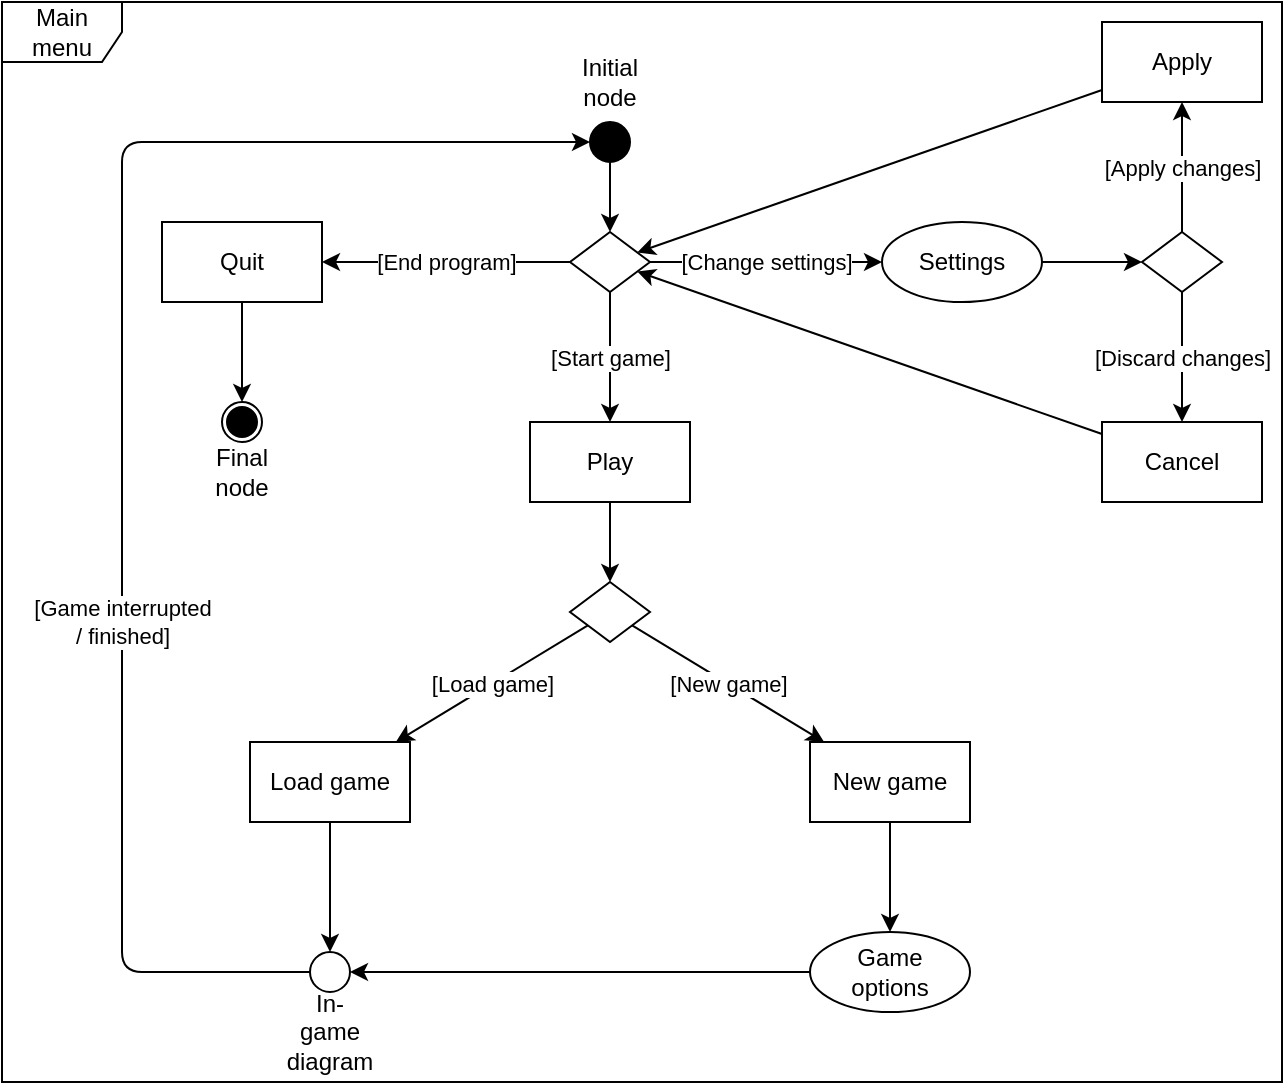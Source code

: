 <mxfile version="14.4.3" type="github">
  <diagram id="mdJYrIpHJk4FUQfbCPtG" name="Page-1">
    <mxGraphModel dx="1186" dy="706" grid="1" gridSize="10" guides="1" tooltips="1" connect="1" arrows="1" fold="1" page="1" pageScale="1" pageWidth="827" pageHeight="1169" math="0" shadow="0">
      <root>
        <mxCell id="0" />
        <mxCell id="1" parent="0" />
        <mxCell id="dOzwPy3t-3OWGlCS2lwr-1" value="Main menu" style="shape=umlFrame;whiteSpace=wrap;html=1;" vertex="1" parent="1">
          <mxGeometry x="120" y="30" width="640" height="540" as="geometry" />
        </mxCell>
        <mxCell id="dOzwPy3t-3OWGlCS2lwr-2" value="" style="ellipse;whiteSpace=wrap;html=1;aspect=fixed;fillColor=#000000;" vertex="1" parent="1">
          <mxGeometry x="414" y="90" width="20" height="20" as="geometry" />
        </mxCell>
        <mxCell id="dOzwPy3t-3OWGlCS2lwr-3" value="Initial node" style="text;html=1;strokeColor=none;fillColor=none;align=center;verticalAlign=middle;whiteSpace=wrap;rounded=0;" vertex="1" parent="1">
          <mxGeometry x="404" y="60" width="40" height="20" as="geometry" />
        </mxCell>
        <mxCell id="dOzwPy3t-3OWGlCS2lwr-4" value="[Start&amp;nbsp;game]" style="endArrow=classic;html=1;" edge="1" parent="1" source="dOzwPy3t-3OWGlCS2lwr-20" target="dOzwPy3t-3OWGlCS2lwr-6">
          <mxGeometry width="50" height="50" relative="1" as="geometry">
            <mxPoint x="394" y="410" as="sourcePoint" />
            <mxPoint x="341.826" y="245.87" as="targetPoint" />
          </mxGeometry>
        </mxCell>
        <mxCell id="dOzwPy3t-3OWGlCS2lwr-5" value="" style="rhombus;whiteSpace=wrap;html=1;" vertex="1" parent="1">
          <mxGeometry x="404" y="320" width="40" height="30" as="geometry" />
        </mxCell>
        <mxCell id="dOzwPy3t-3OWGlCS2lwr-6" value="Play" style="rounded=0;whiteSpace=wrap;html=1;" vertex="1" parent="1">
          <mxGeometry x="384" y="240" width="80" height="40" as="geometry" />
        </mxCell>
        <mxCell id="dOzwPy3t-3OWGlCS2lwr-7" value="Quit" style="rounded=0;whiteSpace=wrap;html=1;" vertex="1" parent="1">
          <mxGeometry x="200" y="140" width="80" height="40" as="geometry" />
        </mxCell>
        <mxCell id="dOzwPy3t-3OWGlCS2lwr-8" value="[Change settings]" style="endArrow=classic;html=1;" edge="1" parent="1" source="dOzwPy3t-3OWGlCS2lwr-20" target="dOzwPy3t-3OWGlCS2lwr-36">
          <mxGeometry width="50" height="50" relative="1" as="geometry">
            <mxPoint x="394" y="410" as="sourcePoint" />
            <mxPoint x="560" y="160" as="targetPoint" />
          </mxGeometry>
        </mxCell>
        <mxCell id="dOzwPy3t-3OWGlCS2lwr-9" value="[End program]" style="endArrow=classic;html=1;" edge="1" parent="1" source="dOzwPy3t-3OWGlCS2lwr-20" target="dOzwPy3t-3OWGlCS2lwr-7">
          <mxGeometry width="50" height="50" relative="1" as="geometry">
            <mxPoint x="394" y="410" as="sourcePoint" />
            <mxPoint x="444" y="360" as="targetPoint" />
          </mxGeometry>
        </mxCell>
        <mxCell id="dOzwPy3t-3OWGlCS2lwr-10" value="" style="endArrow=classic;html=1;" edge="1" parent="1" source="dOzwPy3t-3OWGlCS2lwr-6" target="dOzwPy3t-3OWGlCS2lwr-5">
          <mxGeometry width="50" height="50" relative="1" as="geometry">
            <mxPoint x="314" y="410" as="sourcePoint" />
            <mxPoint x="204" y="360" as="targetPoint" />
          </mxGeometry>
        </mxCell>
        <mxCell id="dOzwPy3t-3OWGlCS2lwr-11" value="[New game]" style="endArrow=classic;html=1;" edge="1" parent="1" source="dOzwPy3t-3OWGlCS2lwr-5" target="dOzwPy3t-3OWGlCS2lwr-14">
          <mxGeometry width="50" height="50" relative="1" as="geometry">
            <mxPoint x="314" y="410" as="sourcePoint" />
            <mxPoint x="284" y="338" as="targetPoint" />
          </mxGeometry>
        </mxCell>
        <mxCell id="dOzwPy3t-3OWGlCS2lwr-12" value="[Load game]" style="endArrow=classic;html=1;" edge="1" parent="1" source="dOzwPy3t-3OWGlCS2lwr-5" target="dOzwPy3t-3OWGlCS2lwr-13">
          <mxGeometry width="50" height="50" relative="1" as="geometry">
            <mxPoint x="314" y="410" as="sourcePoint" />
            <mxPoint x="134" y="350" as="targetPoint" />
          </mxGeometry>
        </mxCell>
        <mxCell id="dOzwPy3t-3OWGlCS2lwr-13" value="Load game" style="rounded=0;whiteSpace=wrap;html=1;" vertex="1" parent="1">
          <mxGeometry x="244" y="400" width="80" height="40" as="geometry" />
        </mxCell>
        <mxCell id="dOzwPy3t-3OWGlCS2lwr-14" value="New game" style="rounded=0;whiteSpace=wrap;html=1;" vertex="1" parent="1">
          <mxGeometry x="524" y="400" width="80" height="40" as="geometry" />
        </mxCell>
        <mxCell id="dOzwPy3t-3OWGlCS2lwr-15" value="" style="group" vertex="1" connectable="0" parent="1">
          <mxGeometry x="230" y="230" width="20" height="20" as="geometry" />
        </mxCell>
        <mxCell id="dOzwPy3t-3OWGlCS2lwr-16" value="" style="ellipse;whiteSpace=wrap;html=1;aspect=fixed;shadow=0;" vertex="1" parent="dOzwPy3t-3OWGlCS2lwr-15">
          <mxGeometry width="20" height="20" as="geometry" />
        </mxCell>
        <mxCell id="dOzwPy3t-3OWGlCS2lwr-17" value="" style="ellipse;whiteSpace=wrap;html=1;aspect=fixed;fillColor=#000000;shadow=0;" vertex="1" parent="dOzwPy3t-3OWGlCS2lwr-15">
          <mxGeometry x="2.5" y="2.5" width="15" height="15" as="geometry" />
        </mxCell>
        <mxCell id="dOzwPy3t-3OWGlCS2lwr-18" value="" style="endArrow=classic;html=1;entryX=0.5;entryY=0;entryDx=0;entryDy=0;" edge="1" parent="1" source="dOzwPy3t-3OWGlCS2lwr-7" target="dOzwPy3t-3OWGlCS2lwr-16">
          <mxGeometry width="50" height="50" relative="1" as="geometry">
            <mxPoint x="334" y="380" as="sourcePoint" />
            <mxPoint x="434" y="320" as="targetPoint" />
          </mxGeometry>
        </mxCell>
        <mxCell id="dOzwPy3t-3OWGlCS2lwr-19" value="Final node" style="text;html=1;strokeColor=none;fillColor=none;align=center;verticalAlign=middle;whiteSpace=wrap;rounded=0;shadow=0;" vertex="1" parent="1">
          <mxGeometry x="220" y="255" width="40" height="20" as="geometry" />
        </mxCell>
        <mxCell id="dOzwPy3t-3OWGlCS2lwr-20" value="" style="rhombus;whiteSpace=wrap;html=1;" vertex="1" parent="1">
          <mxGeometry x="404" y="145" width="40" height="30" as="geometry" />
        </mxCell>
        <mxCell id="dOzwPy3t-3OWGlCS2lwr-21" value="" style="endArrow=classic;html=1;" edge="1" parent="1" source="dOzwPy3t-3OWGlCS2lwr-2" target="dOzwPy3t-3OWGlCS2lwr-20">
          <mxGeometry width="50" height="50" relative="1" as="geometry">
            <mxPoint x="444" y="290" as="sourcePoint" />
            <mxPoint x="494" y="240" as="targetPoint" />
          </mxGeometry>
        </mxCell>
        <mxCell id="dOzwPy3t-3OWGlCS2lwr-22" value="" style="rhombus;whiteSpace=wrap;html=1;" vertex="1" parent="1">
          <mxGeometry x="690" y="145" width="40" height="30" as="geometry" />
        </mxCell>
        <mxCell id="dOzwPy3t-3OWGlCS2lwr-23" value="" style="endArrow=classic;html=1;" edge="1" parent="1" source="dOzwPy3t-3OWGlCS2lwr-36" target="dOzwPy3t-3OWGlCS2lwr-22">
          <mxGeometry width="50" height="50" relative="1" as="geometry">
            <mxPoint x="640" y="160" as="sourcePoint" />
            <mxPoint x="710" y="360" as="targetPoint" />
          </mxGeometry>
        </mxCell>
        <mxCell id="dOzwPy3t-3OWGlCS2lwr-24" value="[Apply changes]" style="endArrow=classic;html=1;" edge="1" parent="1" source="dOzwPy3t-3OWGlCS2lwr-22" target="dOzwPy3t-3OWGlCS2lwr-27">
          <mxGeometry width="50" height="50" relative="1" as="geometry">
            <mxPoint x="820" y="410" as="sourcePoint" />
            <mxPoint x="790" y="338" as="targetPoint" />
          </mxGeometry>
        </mxCell>
        <mxCell id="dOzwPy3t-3OWGlCS2lwr-25" value="[Discard changes]" style="endArrow=classic;html=1;" edge="1" parent="1" source="dOzwPy3t-3OWGlCS2lwr-22" target="dOzwPy3t-3OWGlCS2lwr-26">
          <mxGeometry width="50" height="50" relative="1" as="geometry">
            <mxPoint x="820" y="410" as="sourcePoint" />
            <mxPoint x="640" y="350" as="targetPoint" />
          </mxGeometry>
        </mxCell>
        <mxCell id="dOzwPy3t-3OWGlCS2lwr-26" value="Cancel" style="rounded=0;whiteSpace=wrap;html=1;" vertex="1" parent="1">
          <mxGeometry x="670" y="240" width="80" height="40" as="geometry" />
        </mxCell>
        <mxCell id="dOzwPy3t-3OWGlCS2lwr-27" value="Apply" style="rounded=0;whiteSpace=wrap;html=1;" vertex="1" parent="1">
          <mxGeometry x="670" y="40" width="80" height="40" as="geometry" />
        </mxCell>
        <mxCell id="dOzwPy3t-3OWGlCS2lwr-28" value="" style="endArrow=classic;html=1;" edge="1" parent="1" source="dOzwPy3t-3OWGlCS2lwr-26" target="dOzwPy3t-3OWGlCS2lwr-20">
          <mxGeometry width="50" height="50" relative="1" as="geometry">
            <mxPoint x="404" y="270" as="sourcePoint" />
            <mxPoint x="454" y="220" as="targetPoint" />
          </mxGeometry>
        </mxCell>
        <mxCell id="dOzwPy3t-3OWGlCS2lwr-29" value="" style="endArrow=classic;html=1;" edge="1" parent="1" source="dOzwPy3t-3OWGlCS2lwr-27" target="dOzwPy3t-3OWGlCS2lwr-20">
          <mxGeometry width="50" height="50" relative="1" as="geometry">
            <mxPoint x="404" y="270" as="sourcePoint" />
            <mxPoint x="454" y="220" as="targetPoint" />
          </mxGeometry>
        </mxCell>
        <mxCell id="dOzwPy3t-3OWGlCS2lwr-30" value="" style="ellipse;whiteSpace=wrap;html=1;aspect=fixed;shadow=0;" vertex="1" parent="1">
          <mxGeometry x="274" y="505" width="20" height="20" as="geometry" />
        </mxCell>
        <mxCell id="dOzwPy3t-3OWGlCS2lwr-31" value="" style="endArrow=classic;html=1;" edge="1" parent="1" source="dOzwPy3t-3OWGlCS2lwr-13" target="dOzwPy3t-3OWGlCS2lwr-30">
          <mxGeometry width="50" height="50" relative="1" as="geometry">
            <mxPoint x="430" y="320" as="sourcePoint" />
            <mxPoint x="480" y="270" as="targetPoint" />
          </mxGeometry>
        </mxCell>
        <mxCell id="dOzwPy3t-3OWGlCS2lwr-32" value="" style="endArrow=classic;html=1;" edge="1" parent="1" source="dOzwPy3t-3OWGlCS2lwr-14" target="dOzwPy3t-3OWGlCS2lwr-35">
          <mxGeometry width="50" height="50" relative="1" as="geometry">
            <mxPoint x="430" y="400" as="sourcePoint" />
            <mxPoint x="564" y="495" as="targetPoint" />
          </mxGeometry>
        </mxCell>
        <mxCell id="dOzwPy3t-3OWGlCS2lwr-33" value="" style="endArrow=classic;html=1;" edge="1" parent="1" source="dOzwPy3t-3OWGlCS2lwr-35" target="dOzwPy3t-3OWGlCS2lwr-30">
          <mxGeometry width="50" height="50" relative="1" as="geometry">
            <mxPoint x="524" y="515" as="sourcePoint" />
            <mxPoint x="470" y="480" as="targetPoint" />
          </mxGeometry>
        </mxCell>
        <mxCell id="dOzwPy3t-3OWGlCS2lwr-34" value="In-game diagram" style="text;html=1;strokeColor=none;fillColor=none;align=center;verticalAlign=middle;whiteSpace=wrap;rounded=0;shadow=0;" vertex="1" parent="1">
          <mxGeometry x="261" y="535" width="46" height="20" as="geometry" />
        </mxCell>
        <mxCell id="dOzwPy3t-3OWGlCS2lwr-35" value="Game&lt;br&gt;options" style="ellipse;whiteSpace=wrap;html=1;shadow=0;" vertex="1" parent="1">
          <mxGeometry x="524" y="495" width="80" height="40" as="geometry" />
        </mxCell>
        <mxCell id="dOzwPy3t-3OWGlCS2lwr-36" value="Settings" style="ellipse;whiteSpace=wrap;html=1;shadow=0;" vertex="1" parent="1">
          <mxGeometry x="560" y="140" width="80" height="40" as="geometry" />
        </mxCell>
        <mxCell id="dOzwPy3t-3OWGlCS2lwr-37" value="[Game interrupted &lt;br&gt;/ finished]" style="endArrow=classic;html=1;exitX=0;exitY=0.5;exitDx=0;exitDy=0;" edge="1" parent="1" source="dOzwPy3t-3OWGlCS2lwr-30" target="dOzwPy3t-3OWGlCS2lwr-2">
          <mxGeometry x="-0.276" width="50" height="50" relative="1" as="geometry">
            <mxPoint x="290" y="320" as="sourcePoint" />
            <mxPoint x="340" y="270" as="targetPoint" />
            <Array as="points">
              <mxPoint x="180" y="515" />
              <mxPoint x="180" y="100" />
            </Array>
            <mxPoint as="offset" />
          </mxGeometry>
        </mxCell>
      </root>
    </mxGraphModel>
  </diagram>
</mxfile>
